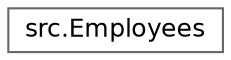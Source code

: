 digraph "Graphical Class Hierarchy"
{
 // LATEX_PDF_SIZE
  bgcolor="transparent";
  edge [fontname=Helvetica,fontsize=12,labelfontname=Helvetica,labelfontsize=10];
  node [fontname=Helvetica,fontsize=12,shape=box,height=0.2,width=0.4];
  rankdir="LR";
  Node0 [id="Node000000",label="src.Employees",height=0.2,width=0.4,color="grey40", fillcolor="white", style="filled",URL="$classsrc_1_1_employees.html",tooltip="Represents a collection of employee with a fixed maximum capacity."];
}
